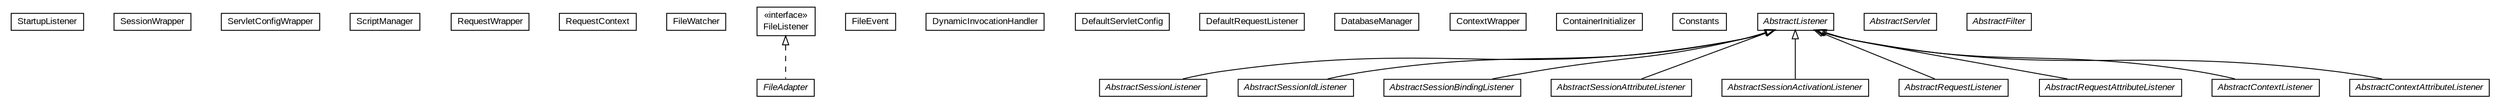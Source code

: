#!/usr/local/bin/dot
#
# Class diagram 
# Generated by UMLGraph version R5_6-24-gf6e263 (http://www.umlgraph.org/)
#

digraph G {
	edge [fontname="arial",fontsize=10,labelfontname="arial",labelfontsize=10];
	node [fontname="arial",fontsize=10,shape=plaintext];
	nodesep=0.25;
	ranksep=0.5;
	// org.gservlet.StartupListener
	c0 [label=<<table title="org.gservlet.StartupListener" border="0" cellborder="1" cellspacing="0" cellpadding="2" port="p" href="./StartupListener.html">
		<tr><td><table border="0" cellspacing="0" cellpadding="1">
<tr><td align="center" balign="center"> StartupListener </td></tr>
		</table></td></tr>
		</table>>, URL="./StartupListener.html", fontname="arial", fontcolor="black", fontsize=10.0];
	// org.gservlet.SessionWrapper
	c1 [label=<<table title="org.gservlet.SessionWrapper" border="0" cellborder="1" cellspacing="0" cellpadding="2" port="p" href="./SessionWrapper.html">
		<tr><td><table border="0" cellspacing="0" cellpadding="1">
<tr><td align="center" balign="center"> SessionWrapper </td></tr>
		</table></td></tr>
		</table>>, URL="./SessionWrapper.html", fontname="arial", fontcolor="black", fontsize=10.0];
	// org.gservlet.ServletConfigWrapper
	c2 [label=<<table title="org.gservlet.ServletConfigWrapper" border="0" cellborder="1" cellspacing="0" cellpadding="2" port="p" href="./ServletConfigWrapper.html">
		<tr><td><table border="0" cellspacing="0" cellpadding="1">
<tr><td align="center" balign="center"> ServletConfigWrapper </td></tr>
		</table></td></tr>
		</table>>, URL="./ServletConfigWrapper.html", fontname="arial", fontcolor="black", fontsize=10.0];
	// org.gservlet.ScriptManager
	c3 [label=<<table title="org.gservlet.ScriptManager" border="0" cellborder="1" cellspacing="0" cellpadding="2" port="p" href="./ScriptManager.html">
		<tr><td><table border="0" cellspacing="0" cellpadding="1">
<tr><td align="center" balign="center"> ScriptManager </td></tr>
		</table></td></tr>
		</table>>, URL="./ScriptManager.html", fontname="arial", fontcolor="black", fontsize=10.0];
	// org.gservlet.RequestWrapper
	c4 [label=<<table title="org.gservlet.RequestWrapper" border="0" cellborder="1" cellspacing="0" cellpadding="2" port="p" href="./RequestWrapper.html">
		<tr><td><table border="0" cellspacing="0" cellpadding="1">
<tr><td align="center" balign="center"> RequestWrapper </td></tr>
		</table></td></tr>
		</table>>, URL="./RequestWrapper.html", fontname="arial", fontcolor="black", fontsize=10.0];
	// org.gservlet.RequestContext
	c5 [label=<<table title="org.gservlet.RequestContext" border="0" cellborder="1" cellspacing="0" cellpadding="2" port="p" href="./RequestContext.html">
		<tr><td><table border="0" cellspacing="0" cellpadding="1">
<tr><td align="center" balign="center"> RequestContext </td></tr>
		</table></td></tr>
		</table>>, URL="./RequestContext.html", fontname="arial", fontcolor="black", fontsize=10.0];
	// org.gservlet.FileWatcher
	c6 [label=<<table title="org.gservlet.FileWatcher" border="0" cellborder="1" cellspacing="0" cellpadding="2" port="p" href="./FileWatcher.html">
		<tr><td><table border="0" cellspacing="0" cellpadding="1">
<tr><td align="center" balign="center"> FileWatcher </td></tr>
		</table></td></tr>
		</table>>, URL="./FileWatcher.html", fontname="arial", fontcolor="black", fontsize=10.0];
	// org.gservlet.FileListener
	c7 [label=<<table title="org.gservlet.FileListener" border="0" cellborder="1" cellspacing="0" cellpadding="2" port="p" href="./FileListener.html">
		<tr><td><table border="0" cellspacing="0" cellpadding="1">
<tr><td align="center" balign="center"> &#171;interface&#187; </td></tr>
<tr><td align="center" balign="center"> FileListener </td></tr>
		</table></td></tr>
		</table>>, URL="./FileListener.html", fontname="arial", fontcolor="black", fontsize=10.0];
	// org.gservlet.FileEvent
	c8 [label=<<table title="org.gservlet.FileEvent" border="0" cellborder="1" cellspacing="0" cellpadding="2" port="p" href="./FileEvent.html">
		<tr><td><table border="0" cellspacing="0" cellpadding="1">
<tr><td align="center" balign="center"> FileEvent </td></tr>
		</table></td></tr>
		</table>>, URL="./FileEvent.html", fontname="arial", fontcolor="black", fontsize=10.0];
	// org.gservlet.FileAdapter
	c9 [label=<<table title="org.gservlet.FileAdapter" border="0" cellborder="1" cellspacing="0" cellpadding="2" port="p" href="./FileAdapter.html">
		<tr><td><table border="0" cellspacing="0" cellpadding="1">
<tr><td align="center" balign="center"><font face="arial italic"> FileAdapter </font></td></tr>
		</table></td></tr>
		</table>>, URL="./FileAdapter.html", fontname="arial", fontcolor="black", fontsize=10.0];
	// org.gservlet.DynamicInvocationHandler
	c10 [label=<<table title="org.gservlet.DynamicInvocationHandler" border="0" cellborder="1" cellspacing="0" cellpadding="2" port="p" href="./DynamicInvocationHandler.html">
		<tr><td><table border="0" cellspacing="0" cellpadding="1">
<tr><td align="center" balign="center"> DynamicInvocationHandler </td></tr>
		</table></td></tr>
		</table>>, URL="./DynamicInvocationHandler.html", fontname="arial", fontcolor="black", fontsize=10.0];
	// org.gservlet.DefaultServletConfig
	c11 [label=<<table title="org.gservlet.DefaultServletConfig" border="0" cellborder="1" cellspacing="0" cellpadding="2" port="p" href="./DefaultServletConfig.html">
		<tr><td><table border="0" cellspacing="0" cellpadding="1">
<tr><td align="center" balign="center"> DefaultServletConfig </td></tr>
		</table></td></tr>
		</table>>, URL="./DefaultServletConfig.html", fontname="arial", fontcolor="black", fontsize=10.0];
	// org.gservlet.DefaultRequestListener
	c12 [label=<<table title="org.gservlet.DefaultRequestListener" border="0" cellborder="1" cellspacing="0" cellpadding="2" port="p" href="./DefaultRequestListener.html">
		<tr><td><table border="0" cellspacing="0" cellpadding="1">
<tr><td align="center" balign="center"> DefaultRequestListener </td></tr>
		</table></td></tr>
		</table>>, URL="./DefaultRequestListener.html", fontname="arial", fontcolor="black", fontsize=10.0];
	// org.gservlet.DatabaseManager
	c13 [label=<<table title="org.gservlet.DatabaseManager" border="0" cellborder="1" cellspacing="0" cellpadding="2" port="p" href="./DatabaseManager.html">
		<tr><td><table border="0" cellspacing="0" cellpadding="1">
<tr><td align="center" balign="center"> DatabaseManager </td></tr>
		</table></td></tr>
		</table>>, URL="./DatabaseManager.html", fontname="arial", fontcolor="black", fontsize=10.0];
	// org.gservlet.ContextWrapper
	c14 [label=<<table title="org.gservlet.ContextWrapper" border="0" cellborder="1" cellspacing="0" cellpadding="2" port="p" href="./ContextWrapper.html">
		<tr><td><table border="0" cellspacing="0" cellpadding="1">
<tr><td align="center" balign="center"> ContextWrapper </td></tr>
		</table></td></tr>
		</table>>, URL="./ContextWrapper.html", fontname="arial", fontcolor="black", fontsize=10.0];
	// org.gservlet.ContainerInitializer
	c15 [label=<<table title="org.gservlet.ContainerInitializer" border="0" cellborder="1" cellspacing="0" cellpadding="2" port="p" href="./ContainerInitializer.html">
		<tr><td><table border="0" cellspacing="0" cellpadding="1">
<tr><td align="center" balign="center"> ContainerInitializer </td></tr>
		</table></td></tr>
		</table>>, URL="./ContainerInitializer.html", fontname="arial", fontcolor="black", fontsize=10.0];
	// org.gservlet.Constants
	c16 [label=<<table title="org.gservlet.Constants" border="0" cellborder="1" cellspacing="0" cellpadding="2" port="p" href="./Constants.html">
		<tr><td><table border="0" cellspacing="0" cellpadding="1">
<tr><td align="center" balign="center"> Constants </td></tr>
		</table></td></tr>
		</table>>, URL="./Constants.html", fontname="arial", fontcolor="black", fontsize=10.0];
	// org.gservlet.AbstractSessionListener
	c17 [label=<<table title="org.gservlet.AbstractSessionListener" border="0" cellborder="1" cellspacing="0" cellpadding="2" port="p" href="./AbstractSessionListener.html">
		<tr><td><table border="0" cellspacing="0" cellpadding="1">
<tr><td align="center" balign="center"><font face="arial italic"> AbstractSessionListener </font></td></tr>
		</table></td></tr>
		</table>>, URL="./AbstractSessionListener.html", fontname="arial", fontcolor="black", fontsize=10.0];
	// org.gservlet.AbstractSessionIdListener
	c18 [label=<<table title="org.gservlet.AbstractSessionIdListener" border="0" cellborder="1" cellspacing="0" cellpadding="2" port="p" href="./AbstractSessionIdListener.html">
		<tr><td><table border="0" cellspacing="0" cellpadding="1">
<tr><td align="center" balign="center"><font face="arial italic"> AbstractSessionIdListener </font></td></tr>
		</table></td></tr>
		</table>>, URL="./AbstractSessionIdListener.html", fontname="arial", fontcolor="black", fontsize=10.0];
	// org.gservlet.AbstractSessionBindingListener
	c19 [label=<<table title="org.gservlet.AbstractSessionBindingListener" border="0" cellborder="1" cellspacing="0" cellpadding="2" port="p" href="./AbstractSessionBindingListener.html">
		<tr><td><table border="0" cellspacing="0" cellpadding="1">
<tr><td align="center" balign="center"><font face="arial italic"> AbstractSessionBindingListener </font></td></tr>
		</table></td></tr>
		</table>>, URL="./AbstractSessionBindingListener.html", fontname="arial", fontcolor="black", fontsize=10.0];
	// org.gservlet.AbstractSessionAttributeListener
	c20 [label=<<table title="org.gservlet.AbstractSessionAttributeListener" border="0" cellborder="1" cellspacing="0" cellpadding="2" port="p" href="./AbstractSessionAttributeListener.html">
		<tr><td><table border="0" cellspacing="0" cellpadding="1">
<tr><td align="center" balign="center"><font face="arial italic"> AbstractSessionAttributeListener </font></td></tr>
		</table></td></tr>
		</table>>, URL="./AbstractSessionAttributeListener.html", fontname="arial", fontcolor="black", fontsize=10.0];
	// org.gservlet.AbstractSessionActivationListener
	c21 [label=<<table title="org.gservlet.AbstractSessionActivationListener" border="0" cellborder="1" cellspacing="0" cellpadding="2" port="p" href="./AbstractSessionActivationListener.html">
		<tr><td><table border="0" cellspacing="0" cellpadding="1">
<tr><td align="center" balign="center"><font face="arial italic"> AbstractSessionActivationListener </font></td></tr>
		</table></td></tr>
		</table>>, URL="./AbstractSessionActivationListener.html", fontname="arial", fontcolor="black", fontsize=10.0];
	// org.gservlet.AbstractServlet
	c22 [label=<<table title="org.gservlet.AbstractServlet" border="0" cellborder="1" cellspacing="0" cellpadding="2" port="p" href="./AbstractServlet.html">
		<tr><td><table border="0" cellspacing="0" cellpadding="1">
<tr><td align="center" balign="center"><font face="arial italic"> AbstractServlet </font></td></tr>
		</table></td></tr>
		</table>>, URL="./AbstractServlet.html", fontname="arial", fontcolor="black", fontsize=10.0];
	// org.gservlet.AbstractRequestListener
	c23 [label=<<table title="org.gservlet.AbstractRequestListener" border="0" cellborder="1" cellspacing="0" cellpadding="2" port="p" href="./AbstractRequestListener.html">
		<tr><td><table border="0" cellspacing="0" cellpadding="1">
<tr><td align="center" balign="center"><font face="arial italic"> AbstractRequestListener </font></td></tr>
		</table></td></tr>
		</table>>, URL="./AbstractRequestListener.html", fontname="arial", fontcolor="black", fontsize=10.0];
	// org.gservlet.AbstractRequestAttributeListener
	c24 [label=<<table title="org.gservlet.AbstractRequestAttributeListener" border="0" cellborder="1" cellspacing="0" cellpadding="2" port="p" href="./AbstractRequestAttributeListener.html">
		<tr><td><table border="0" cellspacing="0" cellpadding="1">
<tr><td align="center" balign="center"><font face="arial italic"> AbstractRequestAttributeListener </font></td></tr>
		</table></td></tr>
		</table>>, URL="./AbstractRequestAttributeListener.html", fontname="arial", fontcolor="black", fontsize=10.0];
	// org.gservlet.AbstractListener
	c25 [label=<<table title="org.gservlet.AbstractListener" border="0" cellborder="1" cellspacing="0" cellpadding="2" port="p" href="./AbstractListener.html">
		<tr><td><table border="0" cellspacing="0" cellpadding="1">
<tr><td align="center" balign="center"><font face="arial italic"> AbstractListener </font></td></tr>
		</table></td></tr>
		</table>>, URL="./AbstractListener.html", fontname="arial", fontcolor="black", fontsize=10.0];
	// org.gservlet.AbstractFilter
	c26 [label=<<table title="org.gservlet.AbstractFilter" border="0" cellborder="1" cellspacing="0" cellpadding="2" port="p" href="./AbstractFilter.html">
		<tr><td><table border="0" cellspacing="0" cellpadding="1">
<tr><td align="center" balign="center"><font face="arial italic"> AbstractFilter </font></td></tr>
		</table></td></tr>
		</table>>, URL="./AbstractFilter.html", fontname="arial", fontcolor="black", fontsize=10.0];
	// org.gservlet.AbstractContextListener
	c27 [label=<<table title="org.gservlet.AbstractContextListener" border="0" cellborder="1" cellspacing="0" cellpadding="2" port="p" href="./AbstractContextListener.html">
		<tr><td><table border="0" cellspacing="0" cellpadding="1">
<tr><td align="center" balign="center"><font face="arial italic"> AbstractContextListener </font></td></tr>
		</table></td></tr>
		</table>>, URL="./AbstractContextListener.html", fontname="arial", fontcolor="black", fontsize=10.0];
	// org.gservlet.AbstractContextAttributeListener
	c28 [label=<<table title="org.gservlet.AbstractContextAttributeListener" border="0" cellborder="1" cellspacing="0" cellpadding="2" port="p" href="./AbstractContextAttributeListener.html">
		<tr><td><table border="0" cellspacing="0" cellpadding="1">
<tr><td align="center" balign="center"><font face="arial italic"> AbstractContextAttributeListener </font></td></tr>
		</table></td></tr>
		</table>>, URL="./AbstractContextAttributeListener.html", fontname="arial", fontcolor="black", fontsize=10.0];
	//org.gservlet.FileAdapter implements org.gservlet.FileListener
	c7:p -> c9:p [dir=back,arrowtail=empty,style=dashed];
	//org.gservlet.AbstractSessionListener extends org.gservlet.AbstractListener
	c25:p -> c17:p [dir=back,arrowtail=empty];
	//org.gservlet.AbstractSessionIdListener extends org.gservlet.AbstractListener
	c25:p -> c18:p [dir=back,arrowtail=empty];
	//org.gservlet.AbstractSessionBindingListener extends org.gservlet.AbstractListener
	c25:p -> c19:p [dir=back,arrowtail=empty];
	//org.gservlet.AbstractSessionAttributeListener extends org.gservlet.AbstractListener
	c25:p -> c20:p [dir=back,arrowtail=empty];
	//org.gservlet.AbstractSessionActivationListener extends org.gservlet.AbstractListener
	c25:p -> c21:p [dir=back,arrowtail=empty];
	//org.gservlet.AbstractRequestListener extends org.gservlet.AbstractListener
	c25:p -> c23:p [dir=back,arrowtail=empty];
	//org.gservlet.AbstractRequestAttributeListener extends org.gservlet.AbstractListener
	c25:p -> c24:p [dir=back,arrowtail=empty];
	//org.gservlet.AbstractContextListener extends org.gservlet.AbstractListener
	c25:p -> c27:p [dir=back,arrowtail=empty];
	//org.gservlet.AbstractContextAttributeListener extends org.gservlet.AbstractListener
	c25:p -> c28:p [dir=back,arrowtail=empty];
}

